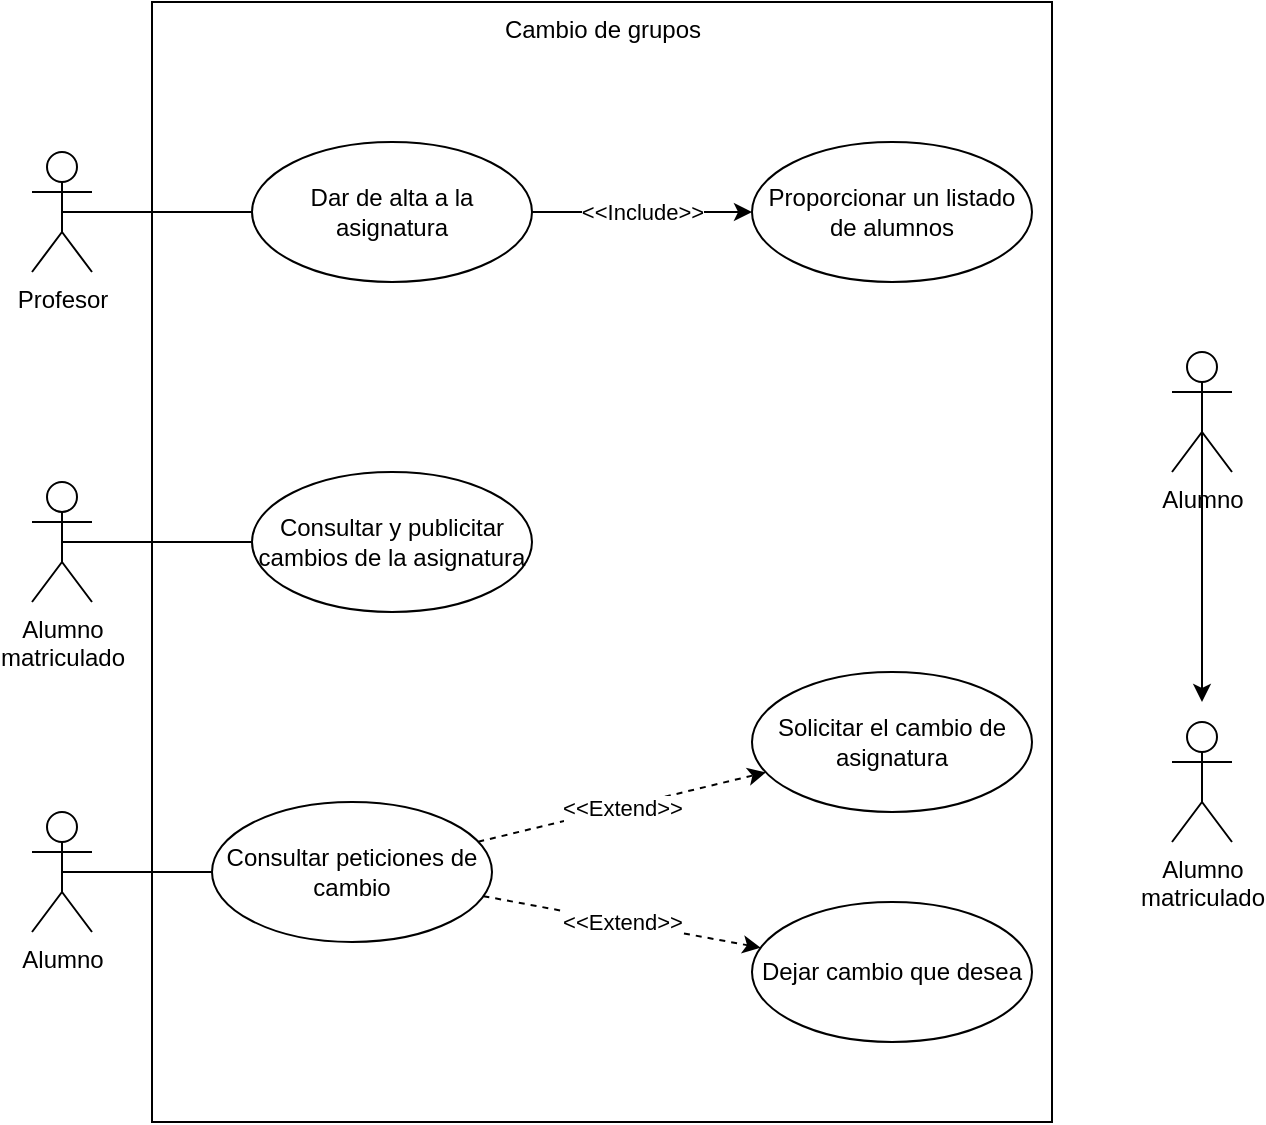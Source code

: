 <mxfile version="14.2.7" type="github">
  <diagram id="FlNUKZKmiXlKAUV9VO19" name="Page-1">
    <mxGraphModel dx="703" dy="804" grid="1" gridSize="10" guides="1" tooltips="1" connect="1" arrows="1" fold="1" page="1" pageScale="1" pageWidth="827" pageHeight="1169" math="0" shadow="0">
      <root>
        <mxCell id="0" />
        <mxCell id="1" parent="0" />
        <mxCell id="MgQX-8lbAo6mwN-pQCVl-1" value="Cambio de grupos" style="html=1;fillColor=none;verticalAlign=top;" vertex="1" parent="1">
          <mxGeometry x="150" y="210" width="450" height="560" as="geometry" />
        </mxCell>
        <mxCell id="MgQX-8lbAo6mwN-pQCVl-2" value="Profesor" style="shape=umlActor;verticalLabelPosition=bottom;verticalAlign=top;html=1;fillColor=none;gradientColor=none;" vertex="1" parent="1">
          <mxGeometry x="90" y="285" width="30" height="60" as="geometry" />
        </mxCell>
        <mxCell id="MgQX-8lbAo6mwN-pQCVl-6" value="Alumno" style="shape=umlActor;verticalLabelPosition=bottom;verticalAlign=top;html=1;fillColor=none;gradientColor=none;" vertex="1" parent="1">
          <mxGeometry x="90" y="615" width="30" height="60" as="geometry" />
        </mxCell>
        <mxCell id="MgQX-8lbAo6mwN-pQCVl-7" value="Dar de alta a la asignatura" style="ellipse;whiteSpace=wrap;html=1;fillColor=none;gradientColor=none;" vertex="1" parent="1">
          <mxGeometry x="200" y="280" width="140" height="70" as="geometry" />
        </mxCell>
        <mxCell id="MgQX-8lbAo6mwN-pQCVl-9" value="" style="endArrow=none;html=1;edgeStyle=orthogonalEdgeStyle;exitX=0.5;exitY=0.5;exitDx=0;exitDy=0;exitPerimeter=0;" edge="1" parent="1" source="MgQX-8lbAo6mwN-pQCVl-2" target="MgQX-8lbAo6mwN-pQCVl-7">
          <mxGeometry relative="1" as="geometry">
            <mxPoint x="110" y="299.5" as="sourcePoint" />
            <mxPoint x="270" y="299.5" as="targetPoint" />
          </mxGeometry>
        </mxCell>
        <mxCell id="MgQX-8lbAo6mwN-pQCVl-12" value="Proporcionar un listado de alumnos" style="ellipse;whiteSpace=wrap;html=1;fillColor=none;gradientColor=none;" vertex="1" parent="1">
          <mxGeometry x="450" y="280" width="140" height="70" as="geometry" />
        </mxCell>
        <mxCell id="MgQX-8lbAo6mwN-pQCVl-17" value="&amp;lt;&amp;lt;Extend&amp;gt;&amp;gt;" style="rounded=0;orthogonalLoop=1;jettySize=auto;html=1;dashed=1;" edge="1" parent="1" source="MgQX-8lbAo6mwN-pQCVl-15" target="MgQX-8lbAo6mwN-pQCVl-16">
          <mxGeometry relative="1" as="geometry" />
        </mxCell>
        <mxCell id="MgQX-8lbAo6mwN-pQCVl-15" value="Consultar peticiones de cambio" style="ellipse;whiteSpace=wrap;html=1;fillColor=none;gradientColor=none;" vertex="1" parent="1">
          <mxGeometry x="180" y="610" width="140" height="70" as="geometry" />
        </mxCell>
        <mxCell id="MgQX-8lbAo6mwN-pQCVl-16" value="Solicitar el cambio de asignatura" style="ellipse;whiteSpace=wrap;html=1;fillColor=none;gradientColor=none;" vertex="1" parent="1">
          <mxGeometry x="450" y="545" width="140" height="70" as="geometry" />
        </mxCell>
        <mxCell id="MgQX-8lbAo6mwN-pQCVl-18" value="Dejar cambio que desea" style="ellipse;whiteSpace=wrap;html=1;fillColor=none;gradientColor=none;" vertex="1" parent="1">
          <mxGeometry x="450" y="660" width="140" height="70" as="geometry" />
        </mxCell>
        <mxCell id="MgQX-8lbAo6mwN-pQCVl-19" value="&amp;lt;&amp;lt;Extend&amp;gt;&amp;gt;" style="rounded=0;orthogonalLoop=1;jettySize=auto;html=1;dashed=1;" edge="1" parent="1" source="MgQX-8lbAo6mwN-pQCVl-15" target="MgQX-8lbAo6mwN-pQCVl-18">
          <mxGeometry relative="1" as="geometry">
            <mxPoint x="327.409" y="524.974" as="sourcePoint" />
            <mxPoint x="442.537" y="484.987" as="targetPoint" />
          </mxGeometry>
        </mxCell>
        <mxCell id="MgQX-8lbAo6mwN-pQCVl-20" value="&amp;lt;&amp;lt;Include&amp;gt;&amp;gt;" style="rounded=0;orthogonalLoop=1;jettySize=auto;html=1;" edge="1" parent="1" source="MgQX-8lbAo6mwN-pQCVl-7" target="MgQX-8lbAo6mwN-pQCVl-12">
          <mxGeometry relative="1" as="geometry">
            <mxPoint x="279.996" y="333.967" as="sourcePoint" />
            <mxPoint x="425.547" y="296.031" as="targetPoint" />
          </mxGeometry>
        </mxCell>
        <mxCell id="MgQX-8lbAo6mwN-pQCVl-21" value="&lt;div&gt;Alumno&lt;/div&gt;&lt;div&gt; matriculado&lt;/div&gt;" style="shape=umlActor;verticalLabelPosition=bottom;verticalAlign=top;html=1;fillColor=none;gradientColor=none;" vertex="1" parent="1">
          <mxGeometry x="90" y="450" width="30" height="60" as="geometry" />
        </mxCell>
        <mxCell id="MgQX-8lbAo6mwN-pQCVl-22" value="Consultar y publicitar cambios de la asignatura" style="ellipse;whiteSpace=wrap;html=1;fillColor=none;gradientColor=none;" vertex="1" parent="1">
          <mxGeometry x="200" y="445" width="140" height="70" as="geometry" />
        </mxCell>
        <mxCell id="MgQX-8lbAo6mwN-pQCVl-23" value="" style="endArrow=none;html=1;edgeStyle=orthogonalEdgeStyle;exitX=0.5;exitY=0.5;exitDx=0;exitDy=0;exitPerimeter=0;" edge="1" parent="1" source="MgQX-8lbAo6mwN-pQCVl-21" target="MgQX-8lbAo6mwN-pQCVl-22">
          <mxGeometry relative="1" as="geometry">
            <mxPoint x="100" y="474.5" as="sourcePoint" />
            <mxPoint x="195" y="474.5" as="targetPoint" />
          </mxGeometry>
        </mxCell>
        <mxCell id="MgQX-8lbAo6mwN-pQCVl-24" value="" style="endArrow=none;html=1;edgeStyle=orthogonalEdgeStyle;exitX=0.5;exitY=0.5;exitDx=0;exitDy=0;exitPerimeter=0;" edge="1" parent="1" source="MgQX-8lbAo6mwN-pQCVl-6" target="MgQX-8lbAo6mwN-pQCVl-15">
          <mxGeometry relative="1" as="geometry">
            <mxPoint x="105" y="649.5" as="sourcePoint" />
            <mxPoint x="200" y="649.5" as="targetPoint" />
          </mxGeometry>
        </mxCell>
        <mxCell id="MgQX-8lbAo6mwN-pQCVl-28" style="edgeStyle=none;rounded=0;orthogonalLoop=1;jettySize=auto;html=1;exitX=0.5;exitY=0.5;exitDx=0;exitDy=0;exitPerimeter=0;" edge="1" parent="1" source="MgQX-8lbAo6mwN-pQCVl-25">
          <mxGeometry relative="1" as="geometry">
            <mxPoint x="675" y="560" as="targetPoint" />
          </mxGeometry>
        </mxCell>
        <mxCell id="MgQX-8lbAo6mwN-pQCVl-25" value="Alumno" style="shape=umlActor;verticalLabelPosition=bottom;verticalAlign=top;html=1;fillColor=none;gradientColor=none;" vertex="1" parent="1">
          <mxGeometry x="660" y="385" width="30" height="60" as="geometry" />
        </mxCell>
        <mxCell id="MgQX-8lbAo6mwN-pQCVl-26" value="&lt;div&gt;Alumno&lt;/div&gt;&lt;div&gt; matriculado&lt;/div&gt;" style="shape=umlActor;verticalLabelPosition=bottom;verticalAlign=top;html=1;fillColor=none;gradientColor=none;" vertex="1" parent="1">
          <mxGeometry x="660" y="570" width="30" height="60" as="geometry" />
        </mxCell>
      </root>
    </mxGraphModel>
  </diagram>
</mxfile>
